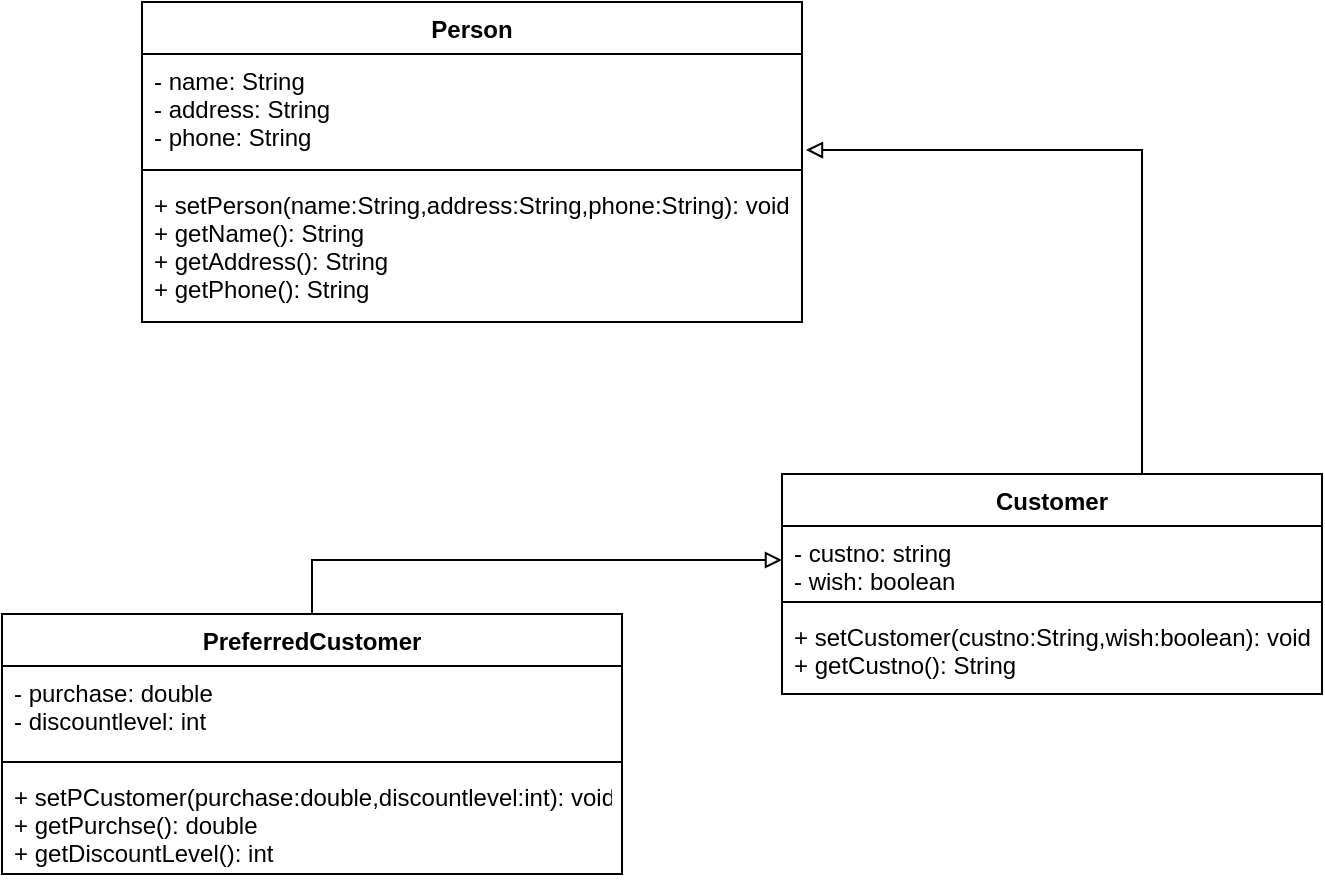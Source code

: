 <mxfile version="13.10.4" type="github">
  <diagram id="onl18S5DBao19ukULU9o" name="Page-1">
    <mxGraphModel dx="868" dy="482" grid="1" gridSize="10" guides="1" tooltips="1" connect="1" arrows="1" fold="1" page="1" pageScale="1" pageWidth="850" pageHeight="1100" math="0" shadow="0">
      <root>
        <mxCell id="0" />
        <mxCell id="1" parent="0" />
        <mxCell id="b-wni20Ge4T4WHYbR508-1" value="Customer" style="swimlane;fontStyle=1;align=center;verticalAlign=top;childLayout=stackLayout;horizontal=1;startSize=26;horizontalStack=0;resizeParent=1;resizeParentMax=0;resizeLast=0;collapsible=1;marginBottom=0;" vertex="1" parent="1">
          <mxGeometry x="500" y="430" width="270" height="110" as="geometry" />
        </mxCell>
        <mxCell id="b-wni20Ge4T4WHYbR508-2" value="- custno: string&#xa;- wish: boolean" style="text;strokeColor=none;fillColor=none;align=left;verticalAlign=top;spacingLeft=4;spacingRight=4;overflow=hidden;rotatable=0;points=[[0,0.5],[1,0.5]];portConstraint=eastwest;" vertex="1" parent="b-wni20Ge4T4WHYbR508-1">
          <mxGeometry y="26" width="270" height="34" as="geometry" />
        </mxCell>
        <mxCell id="b-wni20Ge4T4WHYbR508-3" value="" style="line;strokeWidth=1;fillColor=none;align=left;verticalAlign=middle;spacingTop=-1;spacingLeft=3;spacingRight=3;rotatable=0;labelPosition=right;points=[];portConstraint=eastwest;" vertex="1" parent="b-wni20Ge4T4WHYbR508-1">
          <mxGeometry y="60" width="270" height="8" as="geometry" />
        </mxCell>
        <mxCell id="b-wni20Ge4T4WHYbR508-4" value="+ setCustomer(custno:String,wish:boolean): void&#xa;+ getCustno(): String" style="text;strokeColor=none;fillColor=none;align=left;verticalAlign=top;spacingLeft=4;spacingRight=4;overflow=hidden;rotatable=0;points=[[0,0.5],[1,0.5]];portConstraint=eastwest;" vertex="1" parent="b-wni20Ge4T4WHYbR508-1">
          <mxGeometry y="68" width="270" height="42" as="geometry" />
        </mxCell>
        <mxCell id="b-wni20Ge4T4WHYbR508-9" value="Person" style="swimlane;fontStyle=1;align=center;verticalAlign=top;childLayout=stackLayout;horizontal=1;startSize=26;horizontalStack=0;resizeParent=1;resizeParentMax=0;resizeLast=0;collapsible=1;marginBottom=0;" vertex="1" parent="1">
          <mxGeometry x="180" y="194" width="330" height="160" as="geometry" />
        </mxCell>
        <mxCell id="b-wni20Ge4T4WHYbR508-10" value="- name: String&#xa;- address: String&#xa;- phone: String" style="text;strokeColor=none;fillColor=none;align=left;verticalAlign=top;spacingLeft=4;spacingRight=4;overflow=hidden;rotatable=0;points=[[0,0.5],[1,0.5]];portConstraint=eastwest;" vertex="1" parent="b-wni20Ge4T4WHYbR508-9">
          <mxGeometry y="26" width="330" height="54" as="geometry" />
        </mxCell>
        <mxCell id="b-wni20Ge4T4WHYbR508-11" value="" style="line;strokeWidth=1;fillColor=none;align=left;verticalAlign=middle;spacingTop=-1;spacingLeft=3;spacingRight=3;rotatable=0;labelPosition=right;points=[];portConstraint=eastwest;" vertex="1" parent="b-wni20Ge4T4WHYbR508-9">
          <mxGeometry y="80" width="330" height="8" as="geometry" />
        </mxCell>
        <mxCell id="b-wni20Ge4T4WHYbR508-12" value="+ setPerson(name:String,address:String,phone:String): void&#xa;+ getName(): String&#xa;+ getAddress(): String&#xa;+ getPhone(): String" style="text;strokeColor=none;fillColor=none;align=left;verticalAlign=top;spacingLeft=4;spacingRight=4;overflow=hidden;rotatable=0;points=[[0,0.5],[1,0.5]];portConstraint=eastwest;" vertex="1" parent="b-wni20Ge4T4WHYbR508-9">
          <mxGeometry y="88" width="330" height="72" as="geometry" />
        </mxCell>
        <mxCell id="b-wni20Ge4T4WHYbR508-13" value="PreferredCustomer" style="swimlane;fontStyle=1;align=center;verticalAlign=top;childLayout=stackLayout;horizontal=1;startSize=26;horizontalStack=0;resizeParent=1;resizeParentMax=0;resizeLast=0;collapsible=1;marginBottom=0;" vertex="1" parent="1">
          <mxGeometry x="110" y="500" width="310" height="130" as="geometry" />
        </mxCell>
        <mxCell id="b-wni20Ge4T4WHYbR508-14" value="- purchase: double&#xa;- discountlevel: int" style="text;strokeColor=none;fillColor=none;align=left;verticalAlign=top;spacingLeft=4;spacingRight=4;overflow=hidden;rotatable=0;points=[[0,0.5],[1,0.5]];portConstraint=eastwest;" vertex="1" parent="b-wni20Ge4T4WHYbR508-13">
          <mxGeometry y="26" width="310" height="44" as="geometry" />
        </mxCell>
        <mxCell id="b-wni20Ge4T4WHYbR508-15" value="" style="line;strokeWidth=1;fillColor=none;align=left;verticalAlign=middle;spacingTop=-1;spacingLeft=3;spacingRight=3;rotatable=0;labelPosition=right;points=[];portConstraint=eastwest;" vertex="1" parent="b-wni20Ge4T4WHYbR508-13">
          <mxGeometry y="70" width="310" height="8" as="geometry" />
        </mxCell>
        <mxCell id="b-wni20Ge4T4WHYbR508-16" value="+ setPCustomer(purchase:double,discountlevel:int): void&#xa;+ getPurchse(): double&#xa;+ getDiscountLevel(): int" style="text;strokeColor=none;fillColor=none;align=left;verticalAlign=top;spacingLeft=4;spacingRight=4;overflow=hidden;rotatable=0;points=[[0,0.5],[1,0.5]];portConstraint=eastwest;" vertex="1" parent="b-wni20Ge4T4WHYbR508-13">
          <mxGeometry y="78" width="310" height="52" as="geometry" />
        </mxCell>
        <mxCell id="b-wni20Ge4T4WHYbR508-17" style="edgeStyle=orthogonalEdgeStyle;rounded=0;orthogonalLoop=1;jettySize=auto;html=1;exitX=1.006;exitY=0.889;exitDx=0;exitDy=0;endArrow=none;endFill=0;startArrow=block;startFill=0;exitPerimeter=0;" edge="1" parent="1" source="b-wni20Ge4T4WHYbR508-10" target="b-wni20Ge4T4WHYbR508-1">
          <mxGeometry relative="1" as="geometry">
            <Array as="points">
              <mxPoint x="680" y="268" />
            </Array>
          </mxGeometry>
        </mxCell>
        <mxCell id="b-wni20Ge4T4WHYbR508-18" style="edgeStyle=orthogonalEdgeStyle;rounded=0;orthogonalLoop=1;jettySize=auto;html=1;entryX=0;entryY=0.5;entryDx=0;entryDy=0;startArrow=none;startFill=0;endArrow=block;endFill=0;exitX=0.5;exitY=0;exitDx=0;exitDy=0;" edge="1" parent="1" source="b-wni20Ge4T4WHYbR508-13" target="b-wni20Ge4T4WHYbR508-2">
          <mxGeometry relative="1" as="geometry">
            <mxPoint x="301" y="473" as="sourcePoint" />
          </mxGeometry>
        </mxCell>
      </root>
    </mxGraphModel>
  </diagram>
</mxfile>

